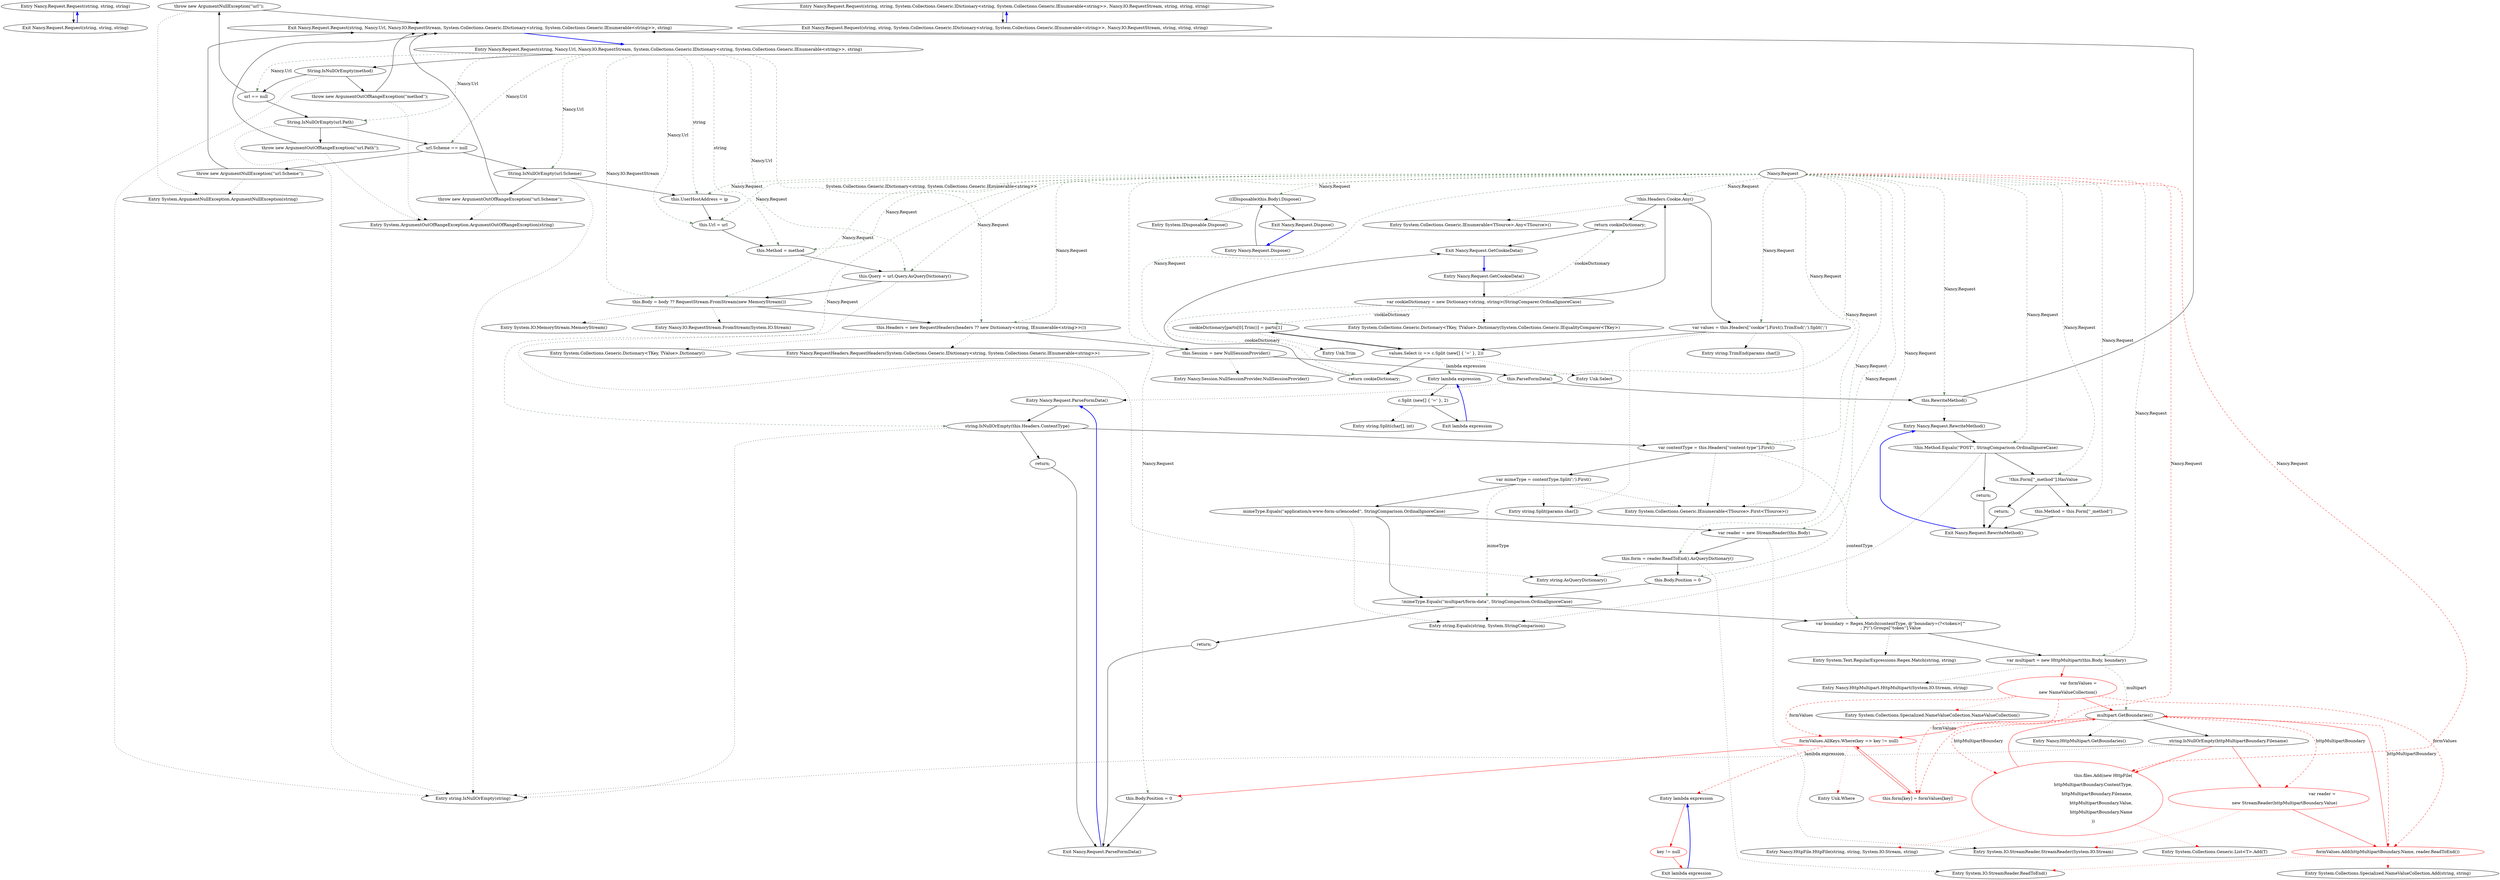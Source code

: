 digraph  {
m0_0 [label="Entry Nancy.Request.Request(string, string, string)", span="28-28", cluster="Nancy.Request.Request(string, string, string)", file="Request.cs"];
m0_1 [label="Exit Nancy.Request.Request(string, string, string)", span="28-28", cluster="Nancy.Request.Request(string, string, string)", file="Request.cs"];
m0_27 [label="Entry System.ArgumentNullException.ArgumentNullException(string)", span="0-0", cluster="System.ArgumentNullException.ArgumentNullException(string)", file="Request.cs"];
m0_87 [label="Entry System.Collections.Specialized.NameValueCollection.NameValueCollection()", span="0-0", cluster="System.Collections.Specialized.NameValueCollection.NameValueCollection()", file="Request.cs"];
m0_34 [label="Entry Nancy.Request.ParseFormData()", span="198-198", cluster="Nancy.Request.ParseFormData()", file="Request.cs"];
m0_60 [label="string.IsNullOrEmpty(this.Headers.ContentType)", span="200-200", cluster="Nancy.Request.ParseFormData()", file="Request.cs"];
m0_61 [label="return;", span="202-202", cluster="Nancy.Request.ParseFormData()", file="Request.cs"];
m0_62 [label="var contentType = this.Headers[''content-type''].First()", span="205-205", cluster="Nancy.Request.ParseFormData()", file="Request.cs"];
m0_63 [label="var mimeType = contentType.Split(';').First()", span="206-206", cluster="Nancy.Request.ParseFormData()", file="Request.cs"];
m0_70 [label="var boundary = Regex.Match(contentType, @''boundary=(?<token>[^\n\; ]*)'').Groups[''token''].Value", span="219-219", cluster="Nancy.Request.ParseFormData()", file="Request.cs"];
m0_64 [label="mimeType.Equals(''application/x-www-form-urlencoded'', StringComparison.OrdinalIgnoreCase)", span="207-207", cluster="Nancy.Request.ParseFormData()", file="Request.cs"];
m0_68 [label="!mimeType.Equals(''multipart/form-data'', StringComparison.OrdinalIgnoreCase)", span="214-214", cluster="Nancy.Request.ParseFormData()", file="Request.cs"];
m0_65 [label="var reader = new StreamReader(this.Body)", span="209-209", cluster="Nancy.Request.ParseFormData()", file="Request.cs"];
m0_66 [label="this.form = reader.ReadToEnd().AsQueryDictionary()", span="210-210", cluster="Nancy.Request.ParseFormData()", file="Request.cs"];
m0_67 [label="this.Body.Position = 0", span="211-211", cluster="Nancy.Request.ParseFormData()", file="Request.cs"];
m0_69 [label="return;", span="216-216", cluster="Nancy.Request.ParseFormData()", file="Request.cs"];
m0_71 [label="var multipart = new HttpMultipart(this.Body, boundary)", span="220-220", cluster="Nancy.Request.ParseFormData()", file="Request.cs"];
m0_72 [label="var formValues =\r\n                new NameValueCollection()", span="222-223", cluster="Nancy.Request.ParseFormData()", color=red, community=1, file="Request.cs"];
m0_73 [label="multipart.GetBoundaries()", span="225-225", cluster="Nancy.Request.ParseFormData()", file="Request.cs"];
m0_76 [label="formValues.Add(httpMultipartBoundary.Name, reader.ReadToEnd())", span="231-231", cluster="Nancy.Request.ParseFormData()", color=red, community=0, file="Request.cs"];
m0_78 [label="formValues.AllKeys.Where(key => key != null)", span="245-245", cluster="Nancy.Request.ParseFormData()", color=red, community=0, file="Request.cs"];
m0_79 [label="this.form[key] = formValues[key]", span="247-247", cluster="Nancy.Request.ParseFormData()", color=red, community=0, file="Request.cs"];
m0_74 [label="string.IsNullOrEmpty(httpMultipartBoundary.Filename)", span="227-227", cluster="Nancy.Request.ParseFormData()", file="Request.cs"];
m0_75 [label="var reader = \r\n                        new StreamReader(httpMultipartBoundary.Value)", span="229-230", cluster="Nancy.Request.ParseFormData()", color=red, community=0, file="Request.cs"];
m0_77 [label="this.files.Add(new HttpFile(\r\n                                       httpMultipartBoundary.ContentType,\r\n                                       httpMultipartBoundary.Filename,\r\n                                       httpMultipartBoundary.Value,\r\n                                       httpMultipartBoundary.Name\r\n                                       ))", span="236-241", cluster="Nancy.Request.ParseFormData()", color=red, community=0, file="Request.cs"];
m0_80 [label="this.Body.Position = 0", span="250-250", cluster="Nancy.Request.ParseFormData()", file="Request.cs"];
m0_81 [label="Exit Nancy.Request.ParseFormData()", span="198-198", cluster="Nancy.Request.ParseFormData()", file="Request.cs"];
m0_45 [label="Entry System.Collections.Generic.Dictionary<TKey, TValue>.Dictionary(System.Collections.Generic.IEqualityComparer<TKey>)", span="0-0", cluster="System.Collections.Generic.Dictionary<TKey, TValue>.Dictionary(System.Collections.Generic.IEqualityComparer<TKey>)", file="Request.cs"];
m0_2 [label="Entry Nancy.Request.Request(string, string, System.Collections.Generic.IDictionary<string, System.Collections.Generic.IEnumerable<string>>, Nancy.IO.RequestStream, string, string, string)", span="42-42", cluster="Nancy.Request.Request(string, string, System.Collections.Generic.IDictionary<string, System.Collections.Generic.IEnumerable<string>>, Nancy.IO.RequestStream, string, string, string)", file="Request.cs"];
m0_3 [label="Exit Nancy.Request.Request(string, string, System.Collections.Generic.IDictionary<string, System.Collections.Generic.IEnumerable<string>>, Nancy.IO.RequestStream, string, string, string)", span="42-42", cluster="Nancy.Request.Request(string, string, System.Collections.Generic.IDictionary<string, System.Collections.Generic.IEnumerable<string>>, Nancy.IO.RequestStream, string, string, string)", file="Request.cs"];
m0_88 [label="Entry Nancy.HttpMultipart.GetBoundaries()", span="37-37", cluster="Nancy.HttpMultipart.GetBoundaries()", file="Request.cs"];
m0_46 [label="Entry System.Collections.Generic.IEnumerable<TSource>.Any<TSource>()", span="0-0", cluster="System.Collections.Generic.IEnumerable<TSource>.Any<TSource>()", file="Request.cs"];
m0_51 [label="Entry Unk.Trim", span="", cluster="Unk.Trim", file="Request.cs"];
m0_55 [label="Entry string.Split(char[], int)", span="0-0", cluster="string.Split(char[], int)", file="Request.cs"];
m0_33 [label="Entry Nancy.Session.NullSessionProvider.NullSessionProvider()", span="6-6", cluster="Nancy.Session.NullSessionProvider.NullSessionProvider()", file="Request.cs"];
m0_90 [label="Entry Nancy.HttpFile.HttpFile(string, string, System.IO.Stream, string)", span="9-9", cluster="Nancy.HttpFile.HttpFile(string, string, System.IO.Stream, string)", file="Request.cs"];
m0_48 [label="Entry string.TrimEnd(params char[])", span="0-0", cluster="string.TrimEnd(params char[])", file="Request.cs"];
m0_92 [label="Entry Unk.Where", span="", cluster="Unk.Where", file="Request.cs"];
m0_35 [label="Entry Nancy.Request.RewriteMethod()", span="253-253", cluster="Nancy.Request.RewriteMethod()", file="Request.cs"];
m0_96 [label="!this.Method.Equals(''POST'', StringComparison.OrdinalIgnoreCase)", span="255-255", cluster="Nancy.Request.RewriteMethod()", file="Request.cs"];
m0_97 [label="return;", span="257-257", cluster="Nancy.Request.RewriteMethod()", file="Request.cs"];
m0_98 [label="!this.Form[''_method''].HasValue", span="260-260", cluster="Nancy.Request.RewriteMethod()", file="Request.cs"];
m0_99 [label="return;", span="262-262", cluster="Nancy.Request.RewriteMethod()", file="Request.cs"];
m0_100 [label="this.Method = this.Form[''_method'']", span="265-265", cluster="Nancy.Request.RewriteMethod()", file="Request.cs"];
m0_101 [label="Exit Nancy.Request.RewriteMethod()", span="253-253", cluster="Nancy.Request.RewriteMethod()", file="Request.cs"];
m0_86 [label="Entry Nancy.HttpMultipart.HttpMultipart(System.IO.Stream, string)", span="25-25", cluster="Nancy.HttpMultipart.HttpMultipart(System.IO.Stream, string)", file="Request.cs"];
m0_28 [label="Entry string.AsQueryDictionary()", span="63-63", cluster="string.AsQueryDictionary()", file="Request.cs"];
m0_32 [label="Entry System.Collections.Generic.Dictionary<TKey, TValue>.Dictionary()", span="0-0", cluster="System.Collections.Generic.Dictionary<TKey, TValue>.Dictionary()", file="Request.cs"];
m0_25 [label="Entry string.IsNullOrEmpty(string)", span="0-0", cluster="string.IsNullOrEmpty(string)", file="Request.cs"];
m0_85 [label="Entry System.Text.RegularExpressions.Regex.Match(string, string)", span="0-0", cluster="System.Text.RegularExpressions.Regex.Match(string, string)", file="Request.cs"];
m0_31 [label="Entry Nancy.RequestHeaders.RequestHeaders(System.Collections.Generic.IDictionary<string, System.Collections.Generic.IEnumerable<string>>)", span="21-21", cluster="Nancy.RequestHeaders.RequestHeaders(System.Collections.Generic.IDictionary<string, System.Collections.Generic.IEnumerable<string>>)", file="Request.cs"];
m0_47 [label="Entry System.Collections.Generic.IEnumerable<TSource>.First<TSource>()", span="0-0", cluster="System.Collections.Generic.IEnumerable<TSource>.First<TSource>()", file="Request.cs"];
m0_93 [label="Entry lambda expression", span="245-245", cluster="lambda expression", file="Request.cs"];
m0_52 [label="Entry lambda expression", span="159-159", cluster="lambda expression", file="Request.cs"];
m0_53 [label="c.Split (new[] { '=' }, 2)", span="159-159", cluster="lambda expression", file="Request.cs"];
m0_54 [label="Exit lambda expression", span="159-159", cluster="lambda expression", file="Request.cs"];
m0_94 [label="key != null", span="245-245", cluster="lambda expression", color=red, community=0, file="Request.cs"];
m0_95 [label="Exit lambda expression", span="245-245", cluster="lambda expression", file="Request.cs"];
m0_82 [label="Entry string.Equals(string, System.StringComparison)", span="0-0", cluster="string.Equals(string, System.StringComparison)", file="Request.cs"];
m0_26 [label="Entry System.ArgumentOutOfRangeException.ArgumentOutOfRangeException(string)", span="0-0", cluster="System.ArgumentOutOfRangeException.ArgumentOutOfRangeException(string)", file="Request.cs"];
m0_50 [label="Entry Unk.Select", span="", cluster="Unk.Select", file="Request.cs"];
m0_49 [label="Entry string.Split(params char[])", span="0-0", cluster="string.Split(params char[])", file="Request.cs"];
m0_29 [label="Entry System.IO.MemoryStream.MemoryStream()", span="0-0", cluster="System.IO.MemoryStream.MemoryStream()", file="Request.cs"];
m0_83 [label="Entry System.IO.StreamReader.StreamReader(System.IO.Stream)", span="0-0", cluster="System.IO.StreamReader.StreamReader(System.IO.Stream)", file="Request.cs"];
m0_4 [label="Entry Nancy.Request.Request(string, Nancy.Url, Nancy.IO.RequestStream, System.Collections.Generic.IDictionary<string, System.Collections.Generic.IEnumerable<string>>, string)", span="47-47", cluster="Nancy.Request.Request(string, Nancy.Url, Nancy.IO.RequestStream, System.Collections.Generic.IDictionary<string, System.Collections.Generic.IEnumerable<string>>, string)", file="Request.cs"];
m0_5 [label="String.IsNullOrEmpty(method)", span="49-49", cluster="Nancy.Request.Request(string, Nancy.Url, Nancy.IO.RequestStream, System.Collections.Generic.IDictionary<string, System.Collections.Generic.IEnumerable<string>>, string)", file="Request.cs"];
m0_7 [label="url == null", span="54-54", cluster="Nancy.Request.Request(string, Nancy.Url, Nancy.IO.RequestStream, System.Collections.Generic.IDictionary<string, System.Collections.Generic.IEnumerable<string>>, string)", file="Request.cs"];
m0_9 [label="String.IsNullOrEmpty(url.Path)", span="59-59", cluster="Nancy.Request.Request(string, Nancy.Url, Nancy.IO.RequestStream, System.Collections.Generic.IDictionary<string, System.Collections.Generic.IEnumerable<string>>, string)", file="Request.cs"];
m0_11 [label="url.Scheme == null", span="64-64", cluster="Nancy.Request.Request(string, Nancy.Url, Nancy.IO.RequestStream, System.Collections.Generic.IDictionary<string, System.Collections.Generic.IEnumerable<string>>, string)", file="Request.cs"];
m0_13 [label="String.IsNullOrEmpty(url.Scheme)", span="69-69", cluster="Nancy.Request.Request(string, Nancy.Url, Nancy.IO.RequestStream, System.Collections.Generic.IDictionary<string, System.Collections.Generic.IEnumerable<string>>, string)", file="Request.cs"];
m0_15 [label="this.UserHostAddress = ip", span="74-74", cluster="Nancy.Request.Request(string, Nancy.Url, Nancy.IO.RequestStream, System.Collections.Generic.IDictionary<string, System.Collections.Generic.IEnumerable<string>>, string)", file="Request.cs"];
m0_16 [label="this.Url = url", span="76-76", cluster="Nancy.Request.Request(string, Nancy.Url, Nancy.IO.RequestStream, System.Collections.Generic.IDictionary<string, System.Collections.Generic.IEnumerable<string>>, string)", file="Request.cs"];
m0_17 [label="this.Method = method", span="78-78", cluster="Nancy.Request.Request(string, Nancy.Url, Nancy.IO.RequestStream, System.Collections.Generic.IDictionary<string, System.Collections.Generic.IEnumerable<string>>, string)", file="Request.cs"];
m0_18 [label="this.Query = url.Query.AsQueryDictionary()", span="80-80", cluster="Nancy.Request.Request(string, Nancy.Url, Nancy.IO.RequestStream, System.Collections.Generic.IDictionary<string, System.Collections.Generic.IEnumerable<string>>, string)", file="Request.cs"];
m0_19 [label="this.Body = body ?? RequestStream.FromStream(new MemoryStream())", span="82-82", cluster="Nancy.Request.Request(string, Nancy.Url, Nancy.IO.RequestStream, System.Collections.Generic.IDictionary<string, System.Collections.Generic.IEnumerable<string>>, string)", file="Request.cs"];
m0_20 [label="this.Headers = new RequestHeaders(headers ?? new Dictionary<string, IEnumerable<string>>())", span="84-84", cluster="Nancy.Request.Request(string, Nancy.Url, Nancy.IO.RequestStream, System.Collections.Generic.IDictionary<string, System.Collections.Generic.IEnumerable<string>>, string)", file="Request.cs"];
m0_6 [label="throw new ArgumentOutOfRangeException(''method'');", span="51-51", cluster="Nancy.Request.Request(string, Nancy.Url, Nancy.IO.RequestStream, System.Collections.Generic.IDictionary<string, System.Collections.Generic.IEnumerable<string>>, string)", file="Request.cs"];
m0_8 [label="throw new ArgumentNullException(''url'');", span="56-56", cluster="Nancy.Request.Request(string, Nancy.Url, Nancy.IO.RequestStream, System.Collections.Generic.IDictionary<string, System.Collections.Generic.IEnumerable<string>>, string)", file="Request.cs"];
m0_10 [label="throw new ArgumentOutOfRangeException(''url.Path'');", span="61-61", cluster="Nancy.Request.Request(string, Nancy.Url, Nancy.IO.RequestStream, System.Collections.Generic.IDictionary<string, System.Collections.Generic.IEnumerable<string>>, string)", file="Request.cs"];
m0_12 [label="throw new ArgumentNullException(''url.Scheme'');", span="66-66", cluster="Nancy.Request.Request(string, Nancy.Url, Nancy.IO.RequestStream, System.Collections.Generic.IDictionary<string, System.Collections.Generic.IEnumerable<string>>, string)", file="Request.cs"];
m0_14 [label="throw new ArgumentOutOfRangeException(''url.Scheme'');", span="71-71", cluster="Nancy.Request.Request(string, Nancy.Url, Nancy.IO.RequestStream, System.Collections.Generic.IDictionary<string, System.Collections.Generic.IEnumerable<string>>, string)", file="Request.cs"];
m0_21 [label="this.Session = new NullSessionProvider()", span="86-86", cluster="Nancy.Request.Request(string, Nancy.Url, Nancy.IO.RequestStream, System.Collections.Generic.IDictionary<string, System.Collections.Generic.IEnumerable<string>>, string)", file="Request.cs"];
m0_22 [label="this.ParseFormData()", span="88-88", cluster="Nancy.Request.Request(string, Nancy.Url, Nancy.IO.RequestStream, System.Collections.Generic.IDictionary<string, System.Collections.Generic.IEnumerable<string>>, string)", file="Request.cs"];
m0_23 [label="this.RewriteMethod()", span="89-89", cluster="Nancy.Request.Request(string, Nancy.Url, Nancy.IO.RequestStream, System.Collections.Generic.IDictionary<string, System.Collections.Generic.IEnumerable<string>>, string)", file="Request.cs"];
m0_24 [label="Exit Nancy.Request.Request(string, Nancy.Url, Nancy.IO.RequestStream, System.Collections.Generic.IDictionary<string, System.Collections.Generic.IEnumerable<string>>, string)", span="47-47", cluster="Nancy.Request.Request(string, Nancy.Url, Nancy.IO.RequestStream, System.Collections.Generic.IDictionary<string, System.Collections.Generic.IEnumerable<string>>, string)", file="Request.cs"];
m0_91 [label="Entry System.Collections.Generic.List<T>.Add(T)", span="0-0", cluster="System.Collections.Generic.List<T>.Add(T)", file="Request.cs"];
m0_56 [label="Entry Nancy.Request.Dispose()", span="193-193", cluster="Nancy.Request.Dispose()", file="Request.cs"];
m0_57 [label="((IDisposable)this.Body).Dispose()", span="195-195", cluster="Nancy.Request.Dispose()", file="Request.cs"];
m0_58 [label="Exit Nancy.Request.Dispose()", span="193-193", cluster="Nancy.Request.Dispose()", file="Request.cs"];
m0_84 [label="Entry System.IO.StreamReader.ReadToEnd()", span="0-0", cluster="System.IO.StreamReader.ReadToEnd()", file="Request.cs"];
m0_59 [label="Entry System.IDisposable.Dispose()", span="0-0", cluster="System.IDisposable.Dispose()", file="Request.cs"];
m0_30 [label="Entry Nancy.IO.RequestStream.FromStream(System.IO.Stream)", span="218-218", cluster="Nancy.IO.RequestStream.FromStream(System.IO.Stream)", file="Request.cs"];
m0_36 [label="Entry Nancy.Request.GetCookieData()", span="149-149", cluster="Nancy.Request.GetCookieData()", file="Request.cs"];
m0_37 [label="var cookieDictionary = new Dictionary<string, string>(StringComparer.OrdinalIgnoreCase)", span="151-151", cluster="Nancy.Request.GetCookieData()", file="Request.cs"];
m0_38 [label="!this.Headers.Cookie.Any()", span="153-153", cluster="Nancy.Request.GetCookieData()", file="Request.cs"];
m0_39 [label="return cookieDictionary;", span="155-155", cluster="Nancy.Request.GetCookieData()", file="Request.cs"];
m0_42 [label="cookieDictionary[parts[0].Trim()] = parts[1]", span="161-161", cluster="Nancy.Request.GetCookieData()", file="Request.cs"];
m0_43 [label="return cookieDictionary;", span="164-164", cluster="Nancy.Request.GetCookieData()", file="Request.cs"];
m0_40 [label="var values = this.Headers[''cookie''].First().TrimEnd(';').Split(';')", span="158-158", cluster="Nancy.Request.GetCookieData()", file="Request.cs"];
m0_41 [label="values.Select (c => c.Split (new[] { '=' }, 2))", span="159-159", cluster="Nancy.Request.GetCookieData()", file="Request.cs"];
m0_44 [label="Exit Nancy.Request.GetCookieData()", span="149-149", cluster="Nancy.Request.GetCookieData()", file="Request.cs"];
m0_89 [label="Entry System.Collections.Specialized.NameValueCollection.Add(string, string)", span="0-0", cluster="System.Collections.Specialized.NameValueCollection.Add(string, string)", file="Request.cs"];
m0_102 [label="Nancy.Request", span="", file="Request.cs"];
m0_0 -> m0_1  [key=0, style=solid];
m0_1 -> m0_0  [key=0, style=bold, color=blue];
m0_34 -> m0_60  [key=0, style=solid];
m0_60 -> m0_61  [key=0, style=solid];
m0_60 -> m0_62  [key=0, style=solid];
m0_60 -> m0_25  [key=2, style=dotted];
m0_61 -> m0_81  [key=0, style=solid];
m0_62 -> m0_63  [key=0, style=solid];
m0_62 -> m0_47  [key=2, style=dotted];
m0_62 -> m0_70  [key=1, style=dashed, color=darkseagreen4, label=contentType];
m0_63 -> m0_64  [key=0, style=solid];
m0_63 -> m0_49  [key=2, style=dotted];
m0_63 -> m0_47  [key=2, style=dotted];
m0_63 -> m0_68  [key=1, style=dashed, color=darkseagreen4, label=mimeType];
m0_70 -> m0_71  [key=0, style=solid];
m0_70 -> m0_85  [key=2, style=dotted];
m0_64 -> m0_65  [key=0, style=solid];
m0_64 -> m0_68  [key=0, style=solid];
m0_64 -> m0_82  [key=2, style=dotted];
m0_68 -> m0_69  [key=0, style=solid];
m0_68 -> m0_70  [key=0, style=solid];
m0_68 -> m0_82  [key=2, style=dotted];
m0_65 -> m0_66  [key=0, style=solid];
m0_65 -> m0_83  [key=2, style=dotted];
m0_66 -> m0_67  [key=0, style=solid];
m0_66 -> m0_84  [key=2, style=dotted];
m0_66 -> m0_28  [key=2, style=dotted];
m0_67 -> m0_68  [key=0, style=solid];
m0_69 -> m0_81  [key=0, style=solid];
m0_71 -> m0_72  [key=0, style=solid, color=red];
m0_71 -> m0_86  [key=2, style=dotted];
m0_71 -> m0_73  [key=1, style=dashed, color=darkseagreen4, label=multipart];
m0_72 -> m0_73  [key=0, style=solid, color=red];
m0_72 -> m0_87  [key=2, style=dotted, color=red];
m0_72 -> m0_76  [key=1, style=dashed, color=red, label=formValues];
m0_72 -> m0_78  [key=1, style=dashed, color=red, label=formValues];
m0_72 -> m0_79  [key=1, style=dashed, color=red, label=formValues];
m0_73 -> m0_74  [key=0, style=solid];
m0_73 -> m0_78  [key=0, style=solid, color=red];
m0_73 -> m0_88  [key=2, style=dotted];
m0_73 -> m0_75  [key=1, style=dashed, color=red, label=httpMultipartBoundary];
m0_73 -> m0_76  [key=1, style=dashed, color=red, label=httpMultipartBoundary];
m0_73 -> m0_77  [key=1, style=dashed, color=red, label=httpMultipartBoundary];
m0_76 -> m0_73  [key=0, style=solid, color=red];
m0_76 -> m0_84  [key=2, style=dotted, color=red];
m0_76 -> m0_89  [key=2, style=dotted, color=red];
m0_78 -> m0_79  [key=0, style=solid, color=red];
m0_78 -> m0_80  [key=0, style=solid, color=red];
m0_78 -> m0_92  [key=2, style=dotted, color=red];
m0_78 -> m0_93  [key=1, style=dashed, color=red, label="lambda expression"];
m0_79 -> m0_78  [key=0, style=solid, color=red];
m0_74 -> m0_75  [key=0, style=solid, color=red];
m0_74 -> m0_77  [key=0, style=solid, color=red];
m0_74 -> m0_25  [key=2, style=dotted];
m0_75 -> m0_76  [key=0, style=solid, color=red];
m0_75 -> m0_83  [key=2, style=dotted, color=red];
m0_77 -> m0_73  [key=0, style=solid, color=red];
m0_77 -> m0_90  [key=2, style=dotted, color=red];
m0_77 -> m0_91  [key=2, style=dotted, color=red];
m0_80 -> m0_81  [key=0, style=solid];
m0_81 -> m0_34  [key=0, style=bold, color=blue];
m0_2 -> m0_3  [key=0, style=solid];
m0_3 -> m0_2  [key=0, style=bold, color=blue];
m0_35 -> m0_96  [key=0, style=solid];
m0_96 -> m0_97  [key=0, style=solid];
m0_96 -> m0_98  [key=0, style=solid];
m0_96 -> m0_82  [key=2, style=dotted];
m0_97 -> m0_101  [key=0, style=solid];
m0_98 -> m0_99  [key=0, style=solid];
m0_98 -> m0_100  [key=0, style=solid];
m0_99 -> m0_101  [key=0, style=solid];
m0_100 -> m0_101  [key=0, style=solid];
m0_101 -> m0_35  [key=0, style=bold, color=blue];
m0_93 -> m0_94  [key=0, style=solid, color=red];
m0_52 -> m0_53  [key=0, style=solid];
m0_53 -> m0_54  [key=0, style=solid];
m0_53 -> m0_55  [key=2, style=dotted];
m0_54 -> m0_52  [key=0, style=bold, color=blue];
m0_94 -> m0_95  [key=0, style=solid, color=red];
m0_95 -> m0_93  [key=0, style=bold, color=blue];
m0_4 -> m0_5  [key=0, style=solid];
m0_4 -> m0_7  [key=1, style=dashed, color=darkseagreen4, label="Nancy.Url"];
m0_4 -> m0_9  [key=1, style=dashed, color=darkseagreen4, label="Nancy.Url"];
m0_4 -> m0_11  [key=1, style=dashed, color=darkseagreen4, label="Nancy.Url"];
m0_4 -> m0_13  [key=1, style=dashed, color=darkseagreen4, label="Nancy.Url"];
m0_4 -> m0_15  [key=1, style=dashed, color=darkseagreen4, label=string];
m0_4 -> m0_16  [key=1, style=dashed, color=darkseagreen4, label="Nancy.Url"];
m0_4 -> m0_17  [key=1, style=dashed, color=darkseagreen4, label=string];
m0_4 -> m0_18  [key=1, style=dashed, color=darkseagreen4, label="Nancy.Url"];
m0_4 -> m0_19  [key=1, style=dashed, color=darkseagreen4, label="Nancy.IO.RequestStream"];
m0_4 -> m0_20  [key=1, style=dashed, color=darkseagreen4, label="System.Collections.Generic.IDictionary<string, System.Collections.Generic.IEnumerable<string>>"];
m0_5 -> m0_6  [key=0, style=solid];
m0_5 -> m0_7  [key=0, style=solid];
m0_5 -> m0_25  [key=2, style=dotted];
m0_7 -> m0_8  [key=0, style=solid];
m0_7 -> m0_9  [key=0, style=solid];
m0_9 -> m0_10  [key=0, style=solid];
m0_9 -> m0_11  [key=0, style=solid];
m0_9 -> m0_25  [key=2, style=dotted];
m0_11 -> m0_12  [key=0, style=solid];
m0_11 -> m0_13  [key=0, style=solid];
m0_13 -> m0_14  [key=0, style=solid];
m0_13 -> m0_15  [key=0, style=solid];
m0_13 -> m0_25  [key=2, style=dotted];
m0_15 -> m0_16  [key=0, style=solid];
m0_16 -> m0_17  [key=0, style=solid];
m0_17 -> m0_18  [key=0, style=solid];
m0_18 -> m0_19  [key=0, style=solid];
m0_18 -> m0_28  [key=2, style=dotted];
m0_19 -> m0_20  [key=0, style=solid];
m0_19 -> m0_29  [key=2, style=dotted];
m0_19 -> m0_30  [key=2, style=dotted];
m0_20 -> m0_21  [key=0, style=solid];
m0_20 -> m0_31  [key=2, style=dotted];
m0_20 -> m0_32  [key=2, style=dotted];
m0_6 -> m0_24  [key=0, style=solid];
m0_6 -> m0_26  [key=2, style=dotted];
m0_8 -> m0_24  [key=0, style=solid];
m0_8 -> m0_27  [key=2, style=dotted];
m0_10 -> m0_24  [key=0, style=solid];
m0_10 -> m0_26  [key=2, style=dotted];
m0_12 -> m0_24  [key=0, style=solid];
m0_12 -> m0_27  [key=2, style=dotted];
m0_14 -> m0_24  [key=0, style=solid];
m0_14 -> m0_26  [key=2, style=dotted];
m0_21 -> m0_22  [key=0, style=solid];
m0_21 -> m0_33  [key=2, style=dotted];
m0_22 -> m0_23  [key=0, style=solid];
m0_22 -> m0_34  [key=2, style=dotted];
m0_23 -> m0_24  [key=0, style=solid];
m0_23 -> m0_35  [key=2, style=dotted];
m0_24 -> m0_4  [key=0, style=bold, color=blue];
m0_56 -> m0_57  [key=0, style=solid];
m0_57 -> m0_58  [key=0, style=solid];
m0_57 -> m0_59  [key=2, style=dotted];
m0_58 -> m0_56  [key=0, style=bold, color=blue];
m0_36 -> m0_37  [key=0, style=solid];
m0_37 -> m0_38  [key=0, style=solid];
m0_37 -> m0_45  [key=2, style=dotted];
m0_37 -> m0_39  [key=1, style=dashed, color=darkseagreen4, label=cookieDictionary];
m0_37 -> m0_42  [key=1, style=dashed, color=darkseagreen4, label=cookieDictionary];
m0_37 -> m0_43  [key=1, style=dashed, color=darkseagreen4, label=cookieDictionary];
m0_38 -> m0_39  [key=0, style=solid];
m0_38 -> m0_40  [key=0, style=solid];
m0_38 -> m0_46  [key=2, style=dotted];
m0_39 -> m0_44  [key=0, style=solid];
m0_42 -> m0_41  [key=0, style=solid];
m0_42 -> m0_51  [key=2, style=dotted];
m0_43 -> m0_44  [key=0, style=solid];
m0_40 -> m0_41  [key=0, style=solid];
m0_40 -> m0_47  [key=2, style=dotted];
m0_40 -> m0_48  [key=2, style=dotted];
m0_40 -> m0_49  [key=2, style=dotted];
m0_41 -> m0_42  [key=0, style=solid];
m0_41 -> m0_43  [key=0, style=solid];
m0_41 -> m0_50  [key=2, style=dotted];
m0_41 -> m0_52  [key=1, style=dashed, color=darkseagreen4, label="lambda expression"];
m0_44 -> m0_36  [key=0, style=bold, color=blue];
m0_102 -> m0_15  [key=1, style=dashed, color=darkseagreen4, label="Nancy.Request"];
m0_102 -> m0_16  [key=1, style=dashed, color=darkseagreen4, label="Nancy.Request"];
m0_102 -> m0_17  [key=1, style=dashed, color=darkseagreen4, label="Nancy.Request"];
m0_102 -> m0_18  [key=1, style=dashed, color=darkseagreen4, label="Nancy.Request"];
m0_102 -> m0_19  [key=1, style=dashed, color=darkseagreen4, label="Nancy.Request"];
m0_102 -> m0_20  [key=1, style=dashed, color=darkseagreen4, label="Nancy.Request"];
m0_102 -> m0_21  [key=1, style=dashed, color=darkseagreen4, label="Nancy.Request"];
m0_102 -> m0_22  [key=1, style=dashed, color=darkseagreen4, label="Nancy.Request"];
m0_102 -> m0_23  [key=1, style=dashed, color=darkseagreen4, label="Nancy.Request"];
m0_102 -> m0_38  [key=1, style=dashed, color=darkseagreen4, label="Nancy.Request"];
m0_102 -> m0_40  [key=1, style=dashed, color=darkseagreen4, label="Nancy.Request"];
m0_102 -> m0_57  [key=1, style=dashed, color=darkseagreen4, label="Nancy.Request"];
m0_102 -> m0_60  [key=1, style=dashed, color=darkseagreen4, label="Nancy.Request"];
m0_102 -> m0_62  [key=1, style=dashed, color=darkseagreen4, label="Nancy.Request"];
m0_102 -> m0_65  [key=1, style=dashed, color=darkseagreen4, label="Nancy.Request"];
m0_102 -> m0_66  [key=1, style=dashed, color=darkseagreen4, label="Nancy.Request"];
m0_102 -> m0_67  [key=1, style=dashed, color=darkseagreen4, label="Nancy.Request"];
m0_102 -> m0_71  [key=1, style=dashed, color=darkseagreen4, label="Nancy.Request"];
m0_102 -> m0_77  [key=1, style=dashed, color=red, label="Nancy.Request"];
m0_102 -> m0_79  [key=1, style=dashed, color=red, label="Nancy.Request"];
m0_102 -> m0_80  [key=1, style=dashed, color=darkseagreen4, label="Nancy.Request"];
m0_102 -> m0_96  [key=1, style=dashed, color=darkseagreen4, label="Nancy.Request"];
m0_102 -> m0_98  [key=1, style=dashed, color=darkseagreen4, label="Nancy.Request"];
m0_102 -> m0_100  [key=1, style=dashed, color=darkseagreen4, label="Nancy.Request"];
}
